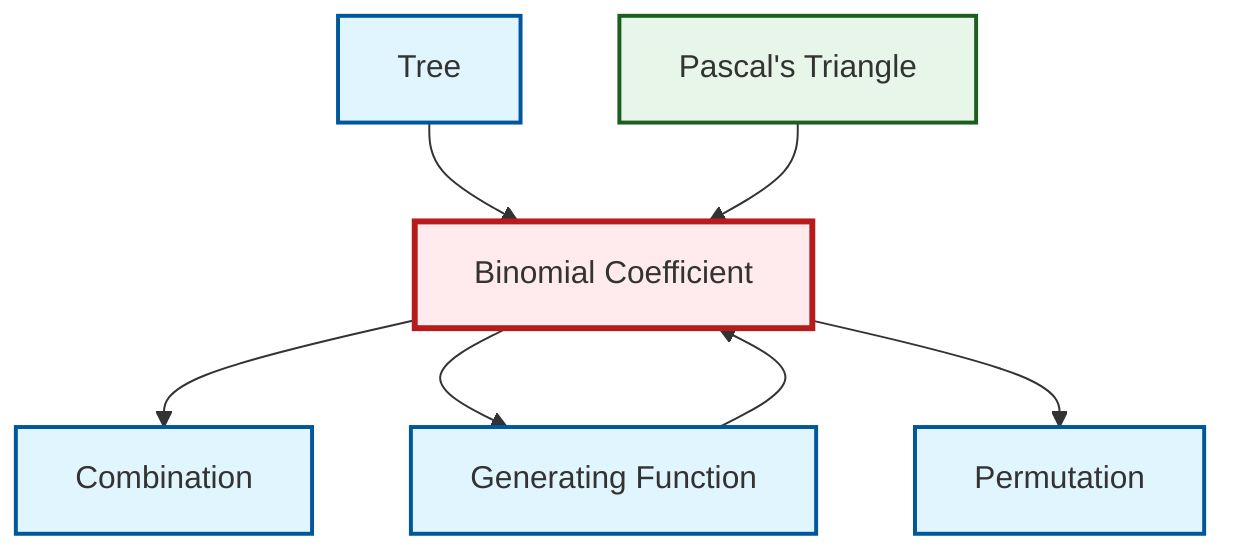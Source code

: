 graph TD
    classDef definition fill:#e1f5fe,stroke:#01579b,stroke-width:2px
    classDef theorem fill:#f3e5f5,stroke:#4a148c,stroke-width:2px
    classDef axiom fill:#fff3e0,stroke:#e65100,stroke-width:2px
    classDef example fill:#e8f5e9,stroke:#1b5e20,stroke-width:2px
    classDef current fill:#ffebee,stroke:#b71c1c,stroke-width:3px
    def-tree["Tree"]:::definition
    ex-pascals-triangle["Pascal's Triangle"]:::example
    def-permutation["Permutation"]:::definition
    def-combination["Combination"]:::definition
    def-binomial-coefficient["Binomial Coefficient"]:::definition
    def-generating-function["Generating Function"]:::definition
    def-binomial-coefficient --> def-combination
    def-tree --> def-binomial-coefficient
    ex-pascals-triangle --> def-binomial-coefficient
    def-generating-function --> def-binomial-coefficient
    def-binomial-coefficient --> def-generating-function
    def-binomial-coefficient --> def-permutation
    class def-binomial-coefficient current